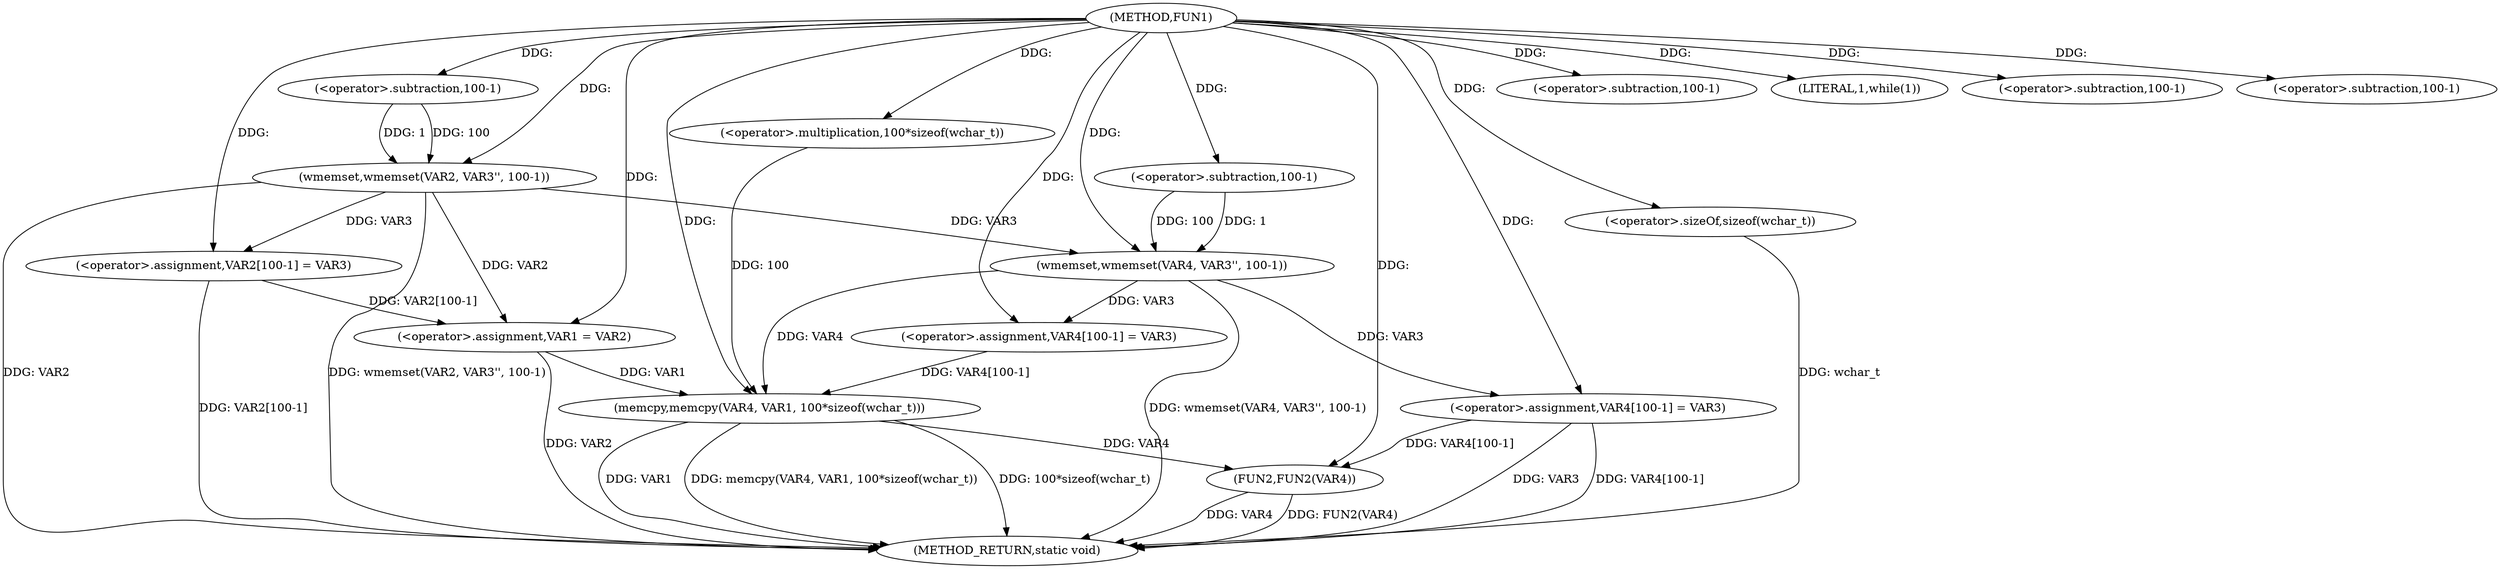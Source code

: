 digraph FUN1 {  
"1000100" [label = "(METHOD,FUN1)" ]
"1000155" [label = "(METHOD_RETURN,static void)" ]
"1000104" [label = "(wmemset,wmemset(VAR2, VAR3'', 100-1))" ]
"1000107" [label = "(<operator>.subtraction,100-1)" ]
"1000110" [label = "(<operator>.assignment,VAR2[100-1] = VAR3)" ]
"1000113" [label = "(<operator>.subtraction,100-1)" ]
"1000118" [label = "(LITERAL,1,while(1))" ]
"1000120" [label = "(<operator>.assignment,VAR1 = VAR2)" ]
"1000126" [label = "(wmemset,wmemset(VAR4, VAR3'', 100-1))" ]
"1000129" [label = "(<operator>.subtraction,100-1)" ]
"1000132" [label = "(<operator>.assignment,VAR4[100-1] = VAR3)" ]
"1000135" [label = "(<operator>.subtraction,100-1)" ]
"1000139" [label = "(memcpy,memcpy(VAR4, VAR1, 100*sizeof(wchar_t)))" ]
"1000142" [label = "(<operator>.multiplication,100*sizeof(wchar_t))" ]
"1000144" [label = "(<operator>.sizeOf,sizeof(wchar_t))" ]
"1000146" [label = "(<operator>.assignment,VAR4[100-1] = VAR3)" ]
"1000149" [label = "(<operator>.subtraction,100-1)" ]
"1000153" [label = "(FUN2,FUN2(VAR4))" ]
  "1000126" -> "1000155"  [ label = "DDG: wmemset(VAR4, VAR3'', 100-1)"] 
  "1000139" -> "1000155"  [ label = "DDG: 100*sizeof(wchar_t)"] 
  "1000104" -> "1000155"  [ label = "DDG: wmemset(VAR2, VAR3'', 100-1)"] 
  "1000104" -> "1000155"  [ label = "DDG: VAR2"] 
  "1000146" -> "1000155"  [ label = "DDG: VAR3"] 
  "1000153" -> "1000155"  [ label = "DDG: FUN2(VAR4)"] 
  "1000153" -> "1000155"  [ label = "DDG: VAR4"] 
  "1000139" -> "1000155"  [ label = "DDG: VAR1"] 
  "1000139" -> "1000155"  [ label = "DDG: memcpy(VAR4, VAR1, 100*sizeof(wchar_t))"] 
  "1000120" -> "1000155"  [ label = "DDG: VAR2"] 
  "1000144" -> "1000155"  [ label = "DDG: wchar_t"] 
  "1000146" -> "1000155"  [ label = "DDG: VAR4[100-1]"] 
  "1000110" -> "1000155"  [ label = "DDG: VAR2[100-1]"] 
  "1000100" -> "1000104"  [ label = "DDG: "] 
  "1000107" -> "1000104"  [ label = "DDG: 100"] 
  "1000107" -> "1000104"  [ label = "DDG: 1"] 
  "1000100" -> "1000107"  [ label = "DDG: "] 
  "1000104" -> "1000110"  [ label = "DDG: VAR3"] 
  "1000100" -> "1000110"  [ label = "DDG: "] 
  "1000100" -> "1000113"  [ label = "DDG: "] 
  "1000100" -> "1000118"  [ label = "DDG: "] 
  "1000104" -> "1000120"  [ label = "DDG: VAR2"] 
  "1000110" -> "1000120"  [ label = "DDG: VAR2[100-1]"] 
  "1000100" -> "1000120"  [ label = "DDG: "] 
  "1000100" -> "1000126"  [ label = "DDG: "] 
  "1000104" -> "1000126"  [ label = "DDG: VAR3"] 
  "1000129" -> "1000126"  [ label = "DDG: 100"] 
  "1000129" -> "1000126"  [ label = "DDG: 1"] 
  "1000100" -> "1000129"  [ label = "DDG: "] 
  "1000126" -> "1000132"  [ label = "DDG: VAR3"] 
  "1000100" -> "1000132"  [ label = "DDG: "] 
  "1000100" -> "1000135"  [ label = "DDG: "] 
  "1000126" -> "1000139"  [ label = "DDG: VAR4"] 
  "1000132" -> "1000139"  [ label = "DDG: VAR4[100-1]"] 
  "1000100" -> "1000139"  [ label = "DDG: "] 
  "1000120" -> "1000139"  [ label = "DDG: VAR1"] 
  "1000142" -> "1000139"  [ label = "DDG: 100"] 
  "1000100" -> "1000142"  [ label = "DDG: "] 
  "1000100" -> "1000144"  [ label = "DDG: "] 
  "1000100" -> "1000146"  [ label = "DDG: "] 
  "1000126" -> "1000146"  [ label = "DDG: VAR3"] 
  "1000100" -> "1000149"  [ label = "DDG: "] 
  "1000139" -> "1000153"  [ label = "DDG: VAR4"] 
  "1000146" -> "1000153"  [ label = "DDG: VAR4[100-1]"] 
  "1000100" -> "1000153"  [ label = "DDG: "] 
}
